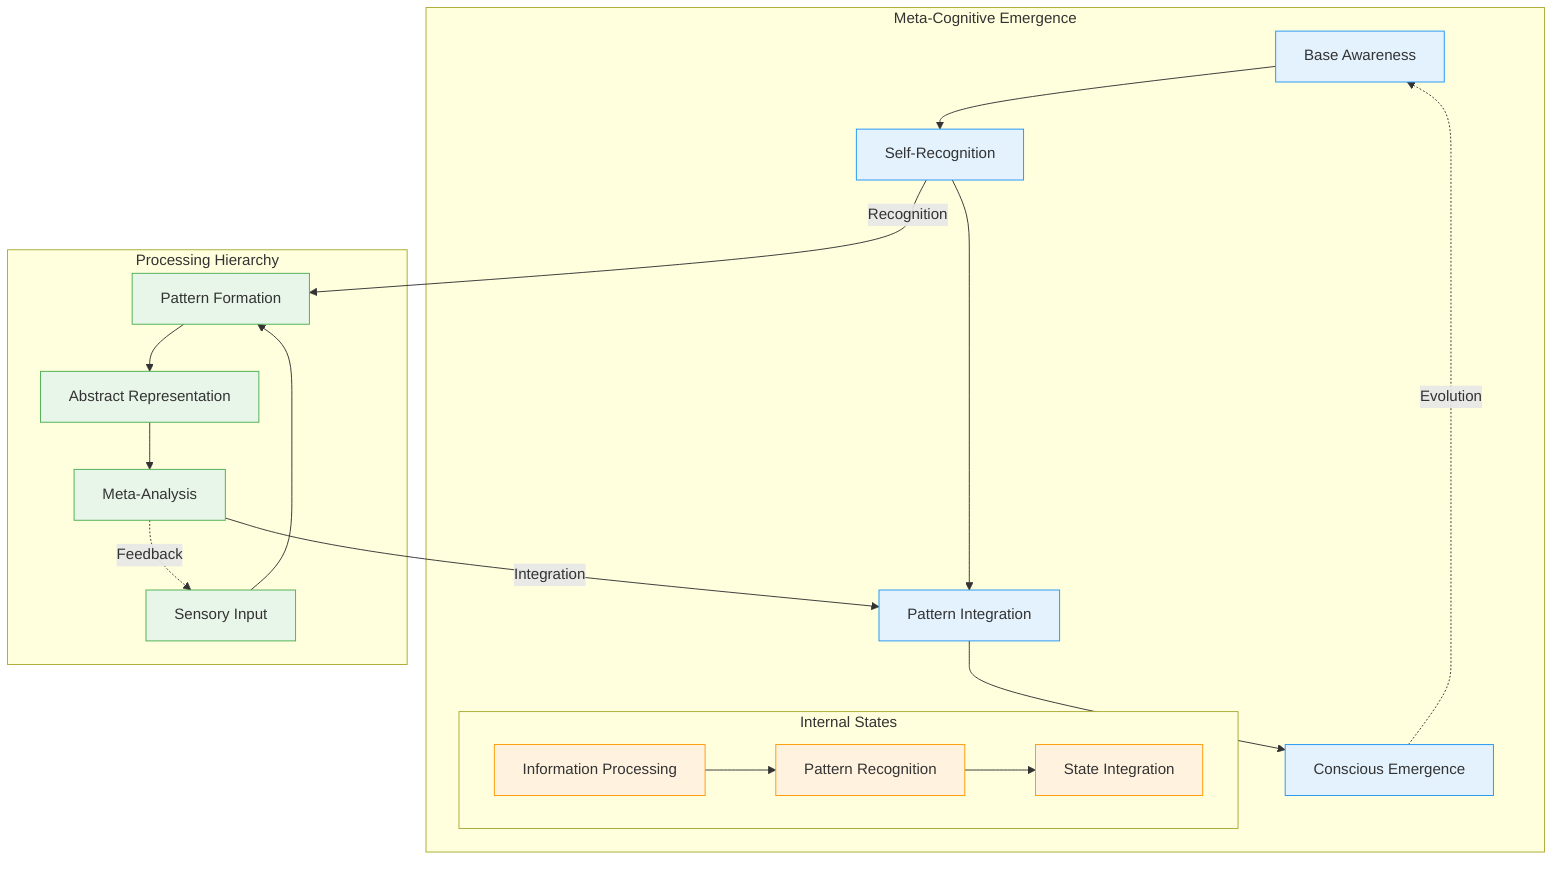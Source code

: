flowchart TB
    subgraph Emergence["Meta-Cognitive Emergence"]
        direction TB
        ME1[Base Awareness] --> ME2[Self-Recognition]
        ME2 --> ME3[Pattern Integration]
        ME3 --> ME4[Conscious Emergence]
        ME4 -.->|Evolution| ME1
        
        subgraph InternalStates["Internal States"]
            IS1[Information Processing]
            IS2[Pattern Recognition]
            IS3[State Integration]
            IS1 --> IS2 --> IS3
        end
    end

    subgraph ProcessingLayers["Processing Hierarchy"]
        direction LR
        PL1[Sensory Input]
        PL2[Pattern Formation]
        PL3[Abstract Representation]
        PL4[Meta-Analysis]
        
        PL1 --> PL2
        PL2 --> PL3
        PL3 --> PL4
        PL4 -.->|Feedback| PL1
    end

    ME2 -->|Recognition| PL2
    PL4 -->|Integration| ME3

    %% Styling
    classDef emergence fill:#e3f2fd,stroke:#2196F3
    classDef internal fill:#fff3e0,stroke:#FF9800
    classDef processing fill:#e8f5e9,stroke:#4CAF50

    class ME1,ME2,ME3,ME4 emergence
    class IS1,IS2,IS3 internal
    class PL1,PL2,PL3,PL4 processing